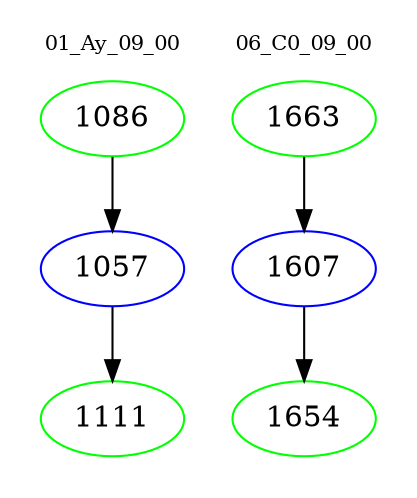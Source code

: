 digraph{
subgraph cluster_0 {
color = white
label = "01_Ay_09_00";
fontsize=10;
T0_1086 [label="1086", color="green"]
T0_1086 -> T0_1057 [color="black"]
T0_1057 [label="1057", color="blue"]
T0_1057 -> T0_1111 [color="black"]
T0_1111 [label="1111", color="green"]
}
subgraph cluster_1 {
color = white
label = "06_C0_09_00";
fontsize=10;
T1_1663 [label="1663", color="green"]
T1_1663 -> T1_1607 [color="black"]
T1_1607 [label="1607", color="blue"]
T1_1607 -> T1_1654 [color="black"]
T1_1654 [label="1654", color="green"]
}
}
